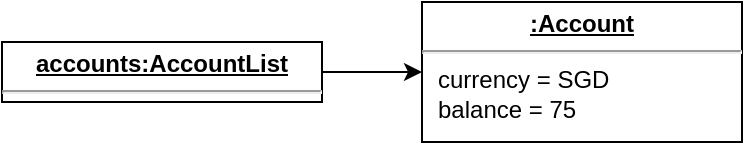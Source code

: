 <mxfile version="20.5.3" type="embed"><diagram name="Page-1" id="v4ziq1084OC3r5P064cD"><mxGraphModel dx="450" dy="352" grid="1" gridSize="10" guides="1" tooltips="1" connect="1" arrows="1" fold="1" page="1" pageScale="1" pageWidth="850" pageHeight="1100" background="#ffffff" math="0" shadow="0"><root><mxCell id="0"/><mxCell id="1" parent="0"/><mxCell id="0cACc6DXIe0P9l7puqH--3" style="edgeStyle=orthogonalEdgeStyle;rounded=0;orthogonalLoop=1;jettySize=auto;html=1;" parent="1" source="0cACc6DXIe0P9l7puqH--1" target="0cACc6DXIe0P9l7puqH--2" edge="1"><mxGeometry relative="1" as="geometry"/></mxCell><mxCell id="0cACc6DXIe0P9l7puqH--1" value="&lt;p style=&quot;margin:0px;margin-top:4px;text-align:center;text-decoration:underline;&quot;&gt;&lt;b&gt;accounts:AccountList&lt;/b&gt;&lt;/p&gt;&lt;hr&gt;&lt;p style=&quot;margin:0px;margin-left:8px;&quot;&gt;&lt;br&gt;&lt;/p&gt;" style="verticalAlign=top;align=left;overflow=fill;fontSize=12;fontFamily=Helvetica;html=1;whiteSpace=wrap;" parent="1" vertex="1"><mxGeometry x="210" y="210" width="160" height="30" as="geometry"/></mxCell><mxCell id="0cACc6DXIe0P9l7puqH--2" value="&lt;p style=&quot;margin:0px;margin-top:4px;text-align:center;text-decoration:underline;&quot;&gt;&lt;b&gt;:Account&lt;/b&gt;&lt;/p&gt;&lt;hr&gt;&lt;p style=&quot;margin:0px;margin-left:8px;&quot;&gt;currency = SGD&lt;/p&gt;&lt;p style=&quot;margin:0px;margin-left:8px;&quot;&gt;balance = 75&lt;/p&gt;" style="verticalAlign=top;align=left;overflow=fill;fontSize=12;fontFamily=Helvetica;html=1;whiteSpace=wrap;" parent="1" vertex="1"><mxGeometry x="420" y="190" width="160" height="70" as="geometry"/></mxCell></root></mxGraphModel></diagram></mxfile>